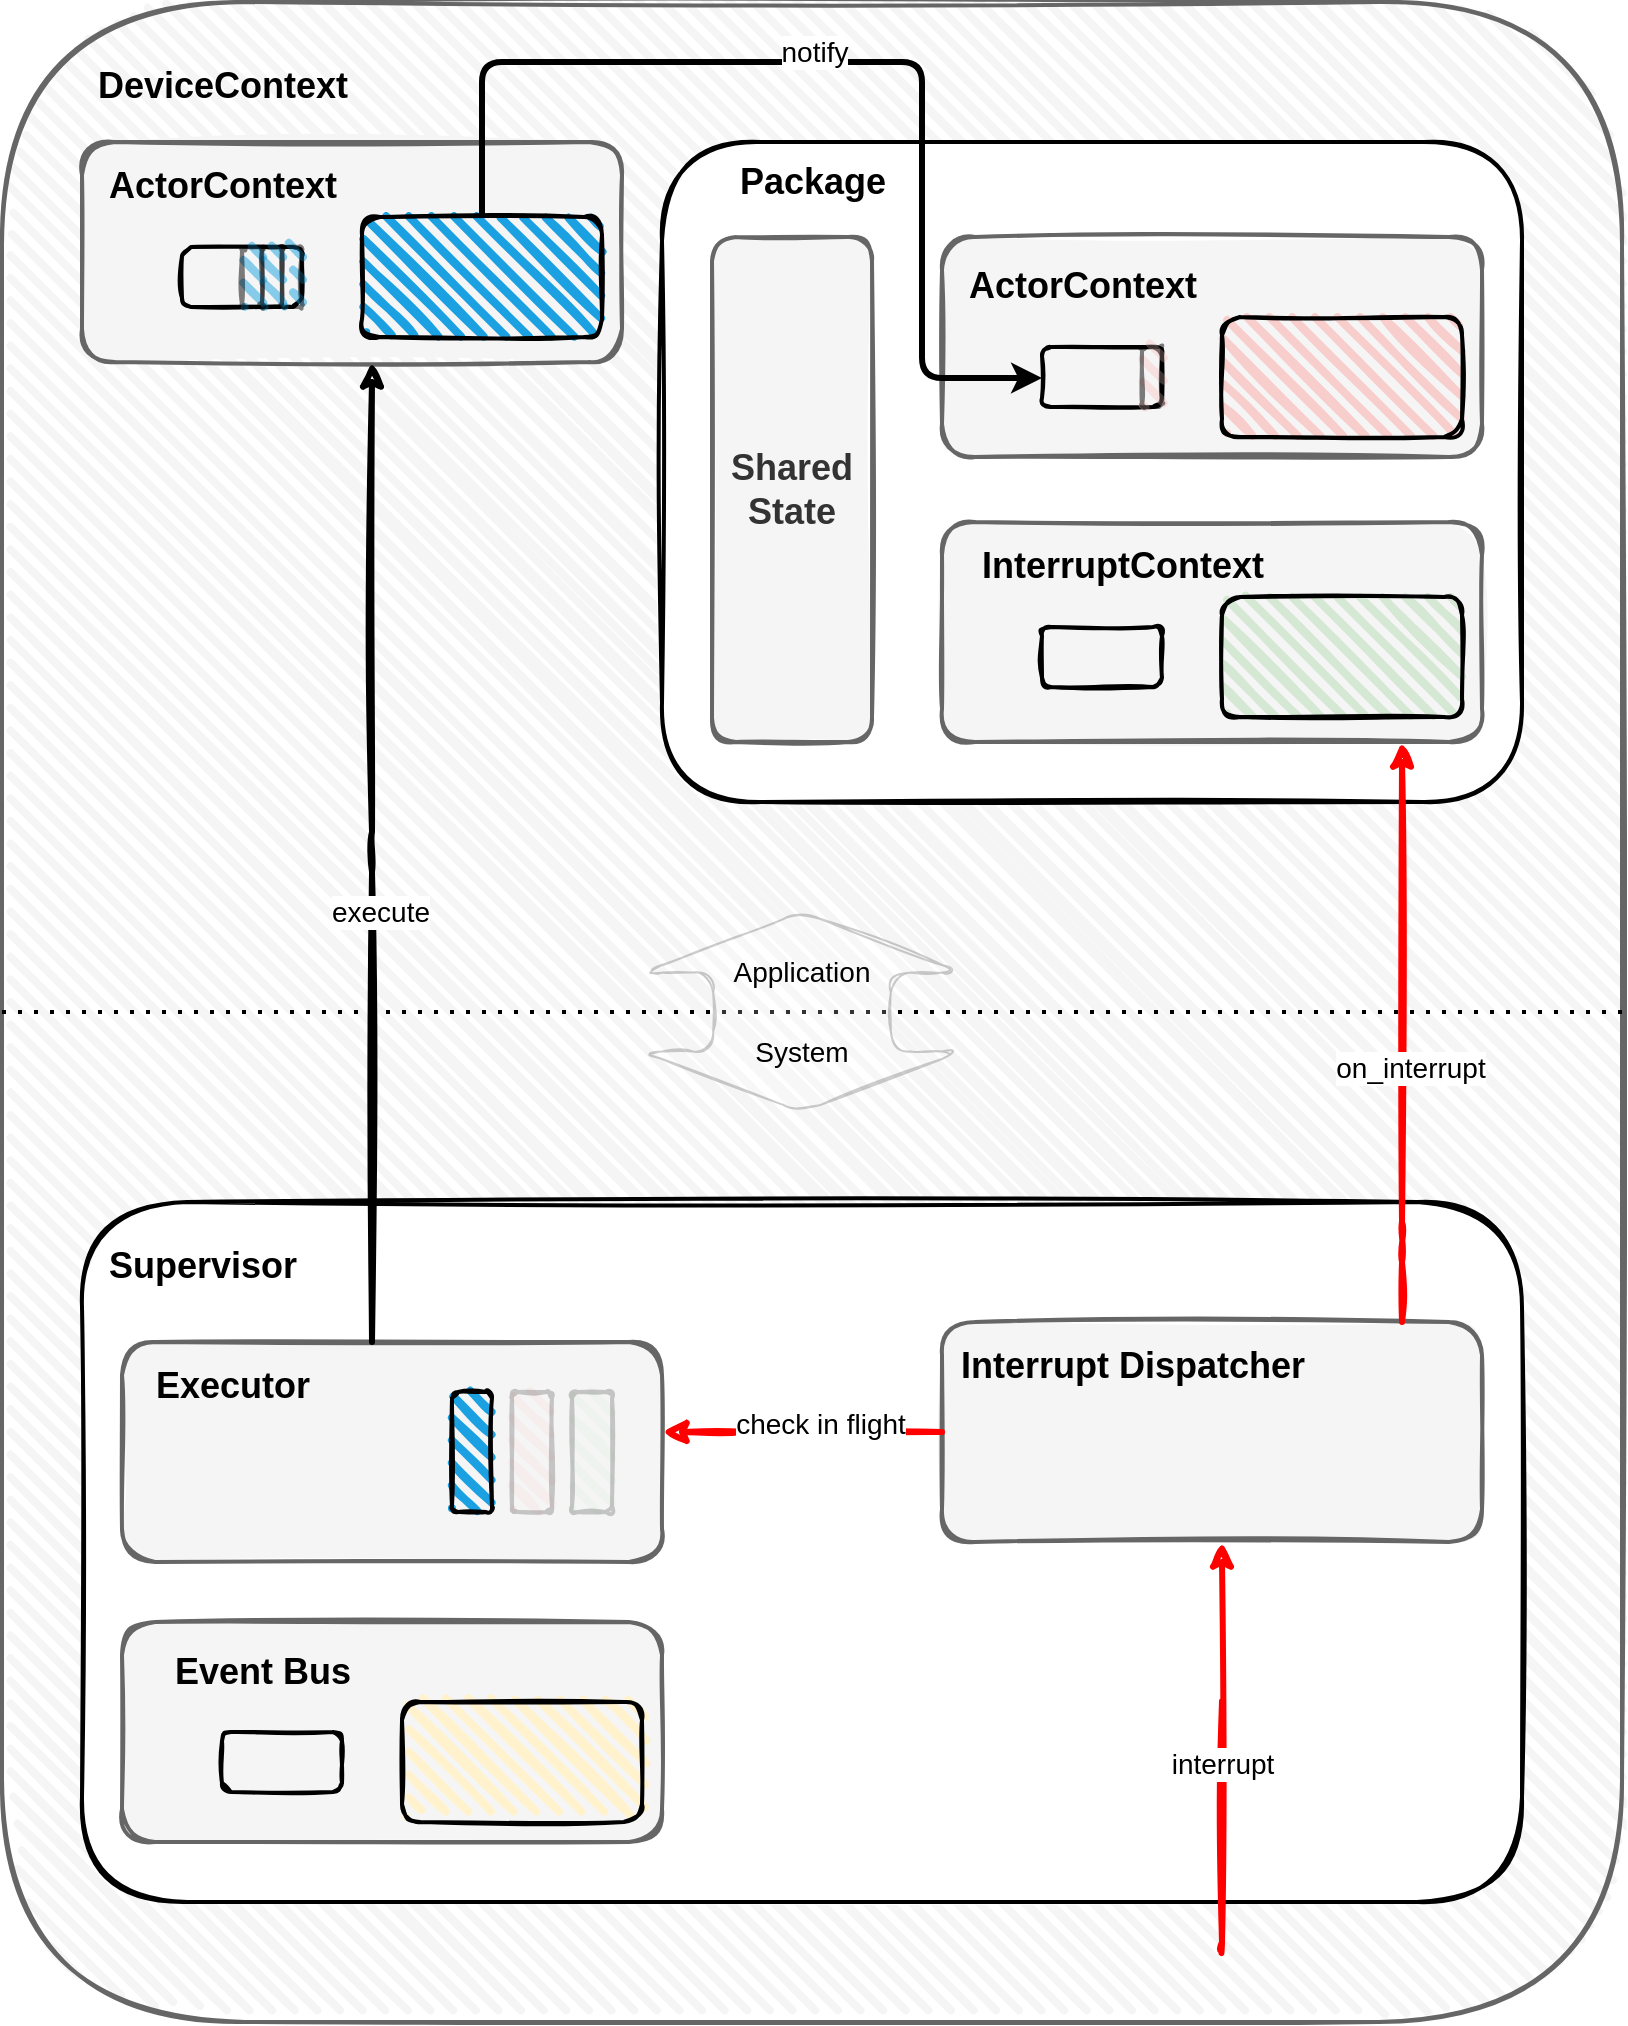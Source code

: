 <mxfile version="14.4.7" type="device"><diagram id="1Az71VBiynk50mn2ImUe" name="Page-1"><mxGraphModel dx="1850" dy="4140" grid="1" gridSize="10" guides="1" tooltips="1" connect="1" arrows="1" fold="1" page="1" pageScale="1" pageWidth="850" pageHeight="1100" math="0" shadow="0"><root><mxCell id="0"/><mxCell id="1" parent="0"/><mxCell id="sPYh8LxeIvWDvicL345k-53" value="" style="rounded=1;whiteSpace=wrap;html=1;strokeWidth=2;fillWeight=4;hachureGap=8;hachureAngle=45;sketch=1;shadow=0;glass=0;fillColor=#f5f5f5;strokeColor=#666666;fontColor=#333333;" vertex="1" parent="1"><mxGeometry y="-100" width="810" height="1010" as="geometry"/></mxCell><mxCell id="sPYh8LxeIvWDvicL345k-83" value="" style="rounded=1;whiteSpace=wrap;html=1;strokeWidth=2;fillWeight=4;hachureGap=8;hachureAngle=45;sketch=1;shadow=0;glass=0;" vertex="1" parent="1"><mxGeometry x="40" y="500" width="720" height="350" as="geometry"/></mxCell><mxCell id="sPYh8LxeIvWDvicL345k-94" value="" style="rounded=1;whiteSpace=wrap;html=1;strokeWidth=2;fillWeight=4;hachureGap=8;hachureAngle=45;sketch=1;shadow=0;glass=0;fillColor=#f5f5f5;strokeColor=#666666;fontColor=#333333;fillStyle=solid;" vertex="1" parent="1"><mxGeometry x="60" y="570" width="270" height="110" as="geometry"/></mxCell><mxCell id="sPYh8LxeIvWDvicL345k-54" value="&lt;font style=&quot;font-size: 18px&quot;&gt;DeviceContext&lt;/font&gt;" style="text;strokeColor=none;fillColor=none;html=1;fontSize=24;fontStyle=1;verticalAlign=middle;align=center;" vertex="1" parent="1"><mxGeometry x="60" y="-80" width="100" height="40" as="geometry"/></mxCell><mxCell id="sPYh8LxeIvWDvicL345k-64" value="" style="rounded=1;whiteSpace=wrap;html=1;strokeWidth=2;fillWeight=4;hachureGap=8;hachureAngle=45;sketch=1;shadow=0;glass=0;fillStyle=solid;" vertex="1" parent="1"><mxGeometry x="330" y="-30" width="430" height="330" as="geometry"/></mxCell><mxCell id="sPYh8LxeIvWDvicL345k-65" value="" style="rounded=1;whiteSpace=wrap;html=1;strokeWidth=2;fillWeight=4;hachureGap=8;hachureAngle=45;sketch=1;shadow=0;glass=0;fillStyle=solid;fillColor=#f5f5f5;strokeColor=#666666;fontColor=#333333;" vertex="1" parent="1"><mxGeometry x="470" y="17.5" width="270" height="110" as="geometry"/></mxCell><mxCell id="sPYh8LxeIvWDvicL345k-66" value="" style="rounded=1;whiteSpace=wrap;html=1;strokeWidth=2;fillWeight=4;hachureGap=8;hachureAngle=45;sketch=1;shadow=0;glass=0;fillStyle=solid;fillColor=#f5f5f5;strokeColor=#666666;fontColor=#333333;" vertex="1" parent="1"><mxGeometry x="470" y="160" width="270" height="110" as="geometry"/></mxCell><mxCell id="sPYh8LxeIvWDvicL345k-67" value="" style="rounded=1;whiteSpace=wrap;html=1;strokeWidth=2;fillWeight=4;hachureGap=8;hachureAngle=45;sketch=1;shadow=0;glass=0;fillColor=#f5f5f5;strokeColor=#666666;fontColor=#333333;fillStyle=solid;" vertex="1" parent="1"><mxGeometry x="40" y="-30" width="270" height="110" as="geometry"/></mxCell><mxCell id="sPYh8LxeIvWDvicL345k-68" value="" style="rounded=1;whiteSpace=wrap;html=1;strokeWidth=2;fillWeight=4;hachureGap=8;hachureAngle=45;fillColor=#1ba1e2;sketch=1;" vertex="1" parent="1"><mxGeometry x="180" y="7.5" width="120" height="60" as="geometry"/></mxCell><mxCell id="sPYh8LxeIvWDvicL345k-69" value="&lt;font style=&quot;font-size: 18px&quot;&gt;ActorContext&lt;/font&gt;" style="text;strokeColor=none;fillColor=none;html=1;fontSize=24;fontStyle=1;verticalAlign=middle;align=center;" vertex="1" parent="1"><mxGeometry x="60" y="-30" width="100" height="40" as="geometry"/></mxCell><mxCell id="sPYh8LxeIvWDvicL345k-70" value="" style="rounded=1;whiteSpace=wrap;html=1;strokeWidth=2;fillWeight=4;hachureGap=8;hachureAngle=45;sketch=1;fillColor=none;" vertex="1" parent="1"><mxGeometry x="90" y="22.5" width="60" height="30" as="geometry"/></mxCell><mxCell id="sPYh8LxeIvWDvicL345k-71" value="" style="rounded=1;whiteSpace=wrap;html=1;strokeWidth=2;fillWeight=4;hachureGap=8;hachureAngle=45;sketch=1;fillColor=#1BA1E2;fillStyle=auto;opacity=50;" vertex="1" parent="1"><mxGeometry x="140" y="22.5" width="10" height="30" as="geometry"/></mxCell><mxCell id="sPYh8LxeIvWDvicL345k-72" value="" style="rounded=1;whiteSpace=wrap;html=1;strokeWidth=2;fillWeight=4;hachureGap=8;hachureAngle=45;sketch=1;fillColor=#1BA1E2;fillStyle=auto;opacity=50;" vertex="1" parent="1"><mxGeometry x="130" y="22.5" width="10" height="30" as="geometry"/></mxCell><mxCell id="sPYh8LxeIvWDvicL345k-73" value="" style="rounded=1;whiteSpace=wrap;html=1;strokeWidth=2;fillWeight=4;hachureGap=8;hachureAngle=45;sketch=1;fillColor=#1BA1E2;fillStyle=auto;opacity=50;" vertex="1" parent="1"><mxGeometry x="120" y="22.5" width="10" height="30" as="geometry"/></mxCell><mxCell id="sPYh8LxeIvWDvicL345k-74" value="" style="rounded=1;whiteSpace=wrap;html=1;strokeWidth=2;fillWeight=4;hachureGap=8;hachureAngle=45;fillColor=#d5e8d4;sketch=1;fillStyle=auto;" vertex="1" parent="1"><mxGeometry x="610" y="197.5" width="120" height="60" as="geometry"/></mxCell><mxCell id="sPYh8LxeIvWDvicL345k-75" value="&lt;font style=&quot;font-size: 18px&quot;&gt;InterruptContext&lt;/font&gt;" style="text;strokeColor=none;fillColor=none;html=1;fontSize=24;fontStyle=1;verticalAlign=middle;align=center;" vertex="1" parent="1"><mxGeometry x="510" y="160" width="100" height="40" as="geometry"/></mxCell><mxCell id="sPYh8LxeIvWDvicL345k-76" value="" style="rounded=1;whiteSpace=wrap;html=1;strokeWidth=2;fillWeight=4;hachureGap=8;hachureAngle=45;fillColor=#f8cecc;sketch=1;" vertex="1" parent="1"><mxGeometry x="610" y="57.5" width="120" height="60" as="geometry"/></mxCell><mxCell id="sPYh8LxeIvWDvicL345k-77" value="&lt;font style=&quot;font-size: 18px&quot;&gt;ActorContext&lt;/font&gt;" style="text;strokeColor=none;fillColor=none;html=1;fontSize=24;fontStyle=1;verticalAlign=middle;align=center;" vertex="1" parent="1"><mxGeometry x="490" y="20" width="100" height="40" as="geometry"/></mxCell><mxCell id="sPYh8LxeIvWDvicL345k-78" value="" style="rounded=1;whiteSpace=wrap;html=1;strokeWidth=2;fillWeight=4;hachureGap=8;hachureAngle=45;sketch=1;fillColor=none;" vertex="1" parent="1"><mxGeometry x="520" y="72.5" width="60" height="30" as="geometry"/></mxCell><mxCell id="sPYh8LxeIvWDvicL345k-79" value="" style="rounded=1;whiteSpace=wrap;html=1;strokeWidth=2;fillWeight=4;hachureGap=8;hachureAngle=45;sketch=1;fillColor=#f8cecc;opacity=50;" vertex="1" parent="1"><mxGeometry x="570" y="72.5" width="10" height="30" as="geometry"/></mxCell><mxCell id="sPYh8LxeIvWDvicL345k-80" value="" style="rounded=1;whiteSpace=wrap;html=1;strokeWidth=2;fillWeight=4;hachureGap=8;hachureAngle=45;sketch=1;fillColor=none;" vertex="1" parent="1"><mxGeometry x="520" y="212.5" width="60" height="30" as="geometry"/></mxCell><mxCell id="sPYh8LxeIvWDvicL345k-81" value="&lt;font style=&quot;font-size: 18px&quot;&gt;Package&lt;/font&gt;" style="text;strokeColor=none;fillColor=none;html=1;fontSize=24;fontStyle=1;verticalAlign=middle;align=center;" vertex="1" parent="1"><mxGeometry x="355" y="-32.5" width="100" height="40" as="geometry"/></mxCell><mxCell id="sPYh8LxeIvWDvicL345k-82" value="&lt;div&gt;&lt;font style=&quot;font-size: 18px&quot;&gt;&lt;b&gt;Shared&lt;/b&gt;&lt;/font&gt;&lt;/div&gt;&lt;div&gt;&lt;font style=&quot;font-size: 18px&quot;&gt;&lt;b&gt;State&lt;/b&gt;&lt;/font&gt;&lt;/div&gt;" style="rounded=1;whiteSpace=wrap;html=1;strokeWidth=2;fillWeight=4;hachureGap=8;hachureAngle=45;sketch=1;shadow=0;glass=0;fillStyle=solid;fillColor=#f5f5f5;strokeColor=#666666;fontColor=#333333;" vertex="1" parent="1"><mxGeometry x="355" y="17.5" width="80" height="252.5" as="geometry"/></mxCell><mxCell id="sPYh8LxeIvWDvicL345k-84" value="&lt;font style=&quot;font-size: 18px&quot;&gt;Supervisor&lt;/font&gt;" style="text;strokeColor=none;fillColor=none;html=1;fontSize=24;fontStyle=1;verticalAlign=middle;align=center;" vertex="1" parent="1"><mxGeometry x="50" y="510.0" width="100" height="40" as="geometry"/></mxCell><mxCell id="sPYh8LxeIvWDvicL345k-88" value="&lt;font style=&quot;font-size: 18px&quot;&gt;Executor&lt;/font&gt;" style="text;strokeColor=none;fillColor=none;html=1;fontSize=24;fontStyle=1;verticalAlign=middle;align=center;" vertex="1" parent="1"><mxGeometry x="65" y="570" width="100" height="40" as="geometry"/></mxCell><mxCell id="sPYh8LxeIvWDvicL345k-91" value="" style="rounded=1;whiteSpace=wrap;html=1;strokeWidth=2;fillWeight=4;hachureGap=8;hachureAngle=45;fillColor=#1ba1e2;sketch=1;" vertex="1" parent="1"><mxGeometry x="225" y="595" width="20" height="60" as="geometry"/></mxCell><mxCell id="sPYh8LxeIvWDvicL345k-92" value="" style="rounded=1;whiteSpace=wrap;html=1;strokeWidth=2;fillWeight=4;hachureGap=8;hachureAngle=45;fillColor=#f8cecc;sketch=1;opacity=20;" vertex="1" parent="1"><mxGeometry x="255" y="595" width="20" height="60" as="geometry"/></mxCell><mxCell id="sPYh8LxeIvWDvicL345k-93" value="" style="rounded=1;whiteSpace=wrap;html=1;strokeWidth=2;fillWeight=4;hachureGap=8;hachureAngle=45;fillColor=#d5e8d4;sketch=1;fillStyle=auto;opacity=20;" vertex="1" parent="1"><mxGeometry x="285" y="595" width="20" height="60" as="geometry"/></mxCell><mxCell id="sPYh8LxeIvWDvicL345k-95" value="" style="rounded=1;whiteSpace=wrap;html=1;strokeWidth=2;fillWeight=4;hachureGap=8;hachureAngle=45;sketch=1;shadow=0;glass=0;fillColor=#f5f5f5;strokeColor=#666666;fontColor=#333333;fillStyle=solid;" vertex="1" parent="1"><mxGeometry x="470" y="560" width="270" height="110" as="geometry"/></mxCell><mxCell id="sPYh8LxeIvWDvicL345k-96" value="&lt;font style=&quot;font-size: 18px&quot;&gt;Interrupt Dispatcher&lt;/font&gt;" style="text;strokeColor=none;fillColor=none;html=1;fontSize=24;fontStyle=1;verticalAlign=middle;align=center;" vertex="1" parent="1"><mxGeometry x="515" y="560" width="100" height="40" as="geometry"/></mxCell><mxCell id="sPYh8LxeIvWDvicL345k-101" value="" style="edgeStyle=elbowEdgeStyle;elbow=horizontal;endArrow=classic;html=1;sketch=1;jumpSize=6;strokeWidth=3;" edge="1" parent="1" source="sPYh8LxeIvWDvicL345k-94" target="sPYh8LxeIvWDvicL345k-67"><mxGeometry width="50" height="50" relative="1" as="geometry"><mxPoint x="330" y="280" as="sourcePoint"/><mxPoint x="380" y="230" as="targetPoint"/></mxGeometry></mxCell><mxCell id="sPYh8LxeIvWDvicL345k-102" value="execute" style="edgeLabel;html=1;align=center;verticalAlign=middle;resizable=0;points=[];fontSize=14;" vertex="1" connectable="0" parent="sPYh8LxeIvWDvicL345k-101"><mxGeometry x="-0.121" y="-4" relative="1" as="geometry"><mxPoint as="offset"/></mxGeometry></mxCell><mxCell id="sPYh8LxeIvWDvicL345k-107" value="" style="edgeStyle=elbowEdgeStyle;elbow=horizontal;endArrow=classic;html=1;sketch=1;jumpSize=6;strokeWidth=3;strokeColor=#FF0000;" edge="1" parent="1" target="sPYh8LxeIvWDvicL345k-95"><mxGeometry width="50" height="50" relative="1" as="geometry"><mxPoint x="610" y="749.57" as="sourcePoint"/><mxPoint x="584.41" y="-321.93" as="targetPoint"/><Array as="points"><mxPoint x="610" y="880"/></Array></mxGeometry></mxCell><mxCell id="sPYh8LxeIvWDvicL345k-108" value="interrupt" style="edgeLabel;html=1;align=center;verticalAlign=middle;resizable=0;points=[];fontSize=14;" vertex="1" connectable="0" parent="sPYh8LxeIvWDvicL345k-107"><mxGeometry x="-0.121" y="-4" relative="1" as="geometry"><mxPoint x="-4" y="-80.43" as="offset"/></mxGeometry></mxCell><mxCell id="sPYh8LxeIvWDvicL345k-109" value="" style="edgeStyle=elbowEdgeStyle;elbow=horizontal;endArrow=classic;html=1;sketch=1;jumpSize=6;strokeWidth=3;strokeColor=#FF0000;" edge="1" parent="1" source="sPYh8LxeIvWDvicL345k-95" target="sPYh8LxeIvWDvicL345k-94"><mxGeometry width="50" height="50" relative="1" as="geometry"><mxPoint x="450" y="360.0" as="sourcePoint"/><mxPoint x="450.41" y="520.0" as="targetPoint"/><Array as="points"><mxPoint x="380" y="615"/><mxPoint x="450.41" y="300.0"/></Array></mxGeometry></mxCell><mxCell id="sPYh8LxeIvWDvicL345k-110" value="check in flight" style="edgeLabel;html=1;align=center;verticalAlign=middle;resizable=0;points=[];fontSize=14;" vertex="1" connectable="0" parent="sPYh8LxeIvWDvicL345k-109"><mxGeometry x="-0.121" y="-4" relative="1" as="geometry"><mxPoint as="offset"/></mxGeometry></mxCell><mxCell id="sPYh8LxeIvWDvicL345k-112" value="" style="edgeStyle=elbowEdgeStyle;elbow=horizontal;endArrow=classic;html=1;sketch=1;jumpSize=6;strokeWidth=3;strokeColor=#FF0000;" edge="1" parent="1" source="sPYh8LxeIvWDvicL345k-95" target="sPYh8LxeIvWDvicL345k-66"><mxGeometry width="50" height="50" relative="1" as="geometry"><mxPoint x="610" y="690" as="sourcePoint"/><mxPoint x="610.143" y="570.43" as="targetPoint"/><Array as="points"><mxPoint x="700" y="520"/></Array></mxGeometry></mxCell><mxCell id="sPYh8LxeIvWDvicL345k-113" value="on_interrupt" style="edgeLabel;html=1;align=center;verticalAlign=middle;resizable=0;points=[];fontSize=14;" vertex="1" connectable="0" parent="sPYh8LxeIvWDvicL345k-112"><mxGeometry x="-0.121" y="-4" relative="1" as="geometry"><mxPoint as="offset"/></mxGeometry></mxCell><mxCell id="sPYh8LxeIvWDvicL345k-114" value="" style="endArrow=none;dashed=1;html=1;dashPattern=1 3;strokeWidth=2;fontSize=14;entryX=1;entryY=0.5;entryDx=0;entryDy=0;exitX=0;exitY=0.5;exitDx=0;exitDy=0;" edge="1" parent="1" source="sPYh8LxeIvWDvicL345k-53" target="sPYh8LxeIvWDvicL345k-53"><mxGeometry width="50" height="50" relative="1" as="geometry"><mxPoint x="10" y="345" as="sourcePoint"/><mxPoint x="770" y="340" as="targetPoint"/></mxGeometry></mxCell><mxCell id="sPYh8LxeIvWDvicL345k-116" value="" style="rounded=1;whiteSpace=wrap;html=1;strokeWidth=2;fillWeight=4;hachureGap=8;hachureAngle=45;sketch=1;shadow=0;glass=0;fillStyle=solid;fillColor=#f5f5f5;strokeColor=#666666;fontColor=#333333;" vertex="1" parent="1"><mxGeometry x="60" y="710" width="270" height="110" as="geometry"/></mxCell><mxCell id="sPYh8LxeIvWDvicL345k-117" value="" style="rounded=1;whiteSpace=wrap;html=1;strokeWidth=2;fillWeight=4;hachureGap=8;hachureAngle=45;fillColor=#fff2cc;sketch=1;" vertex="1" parent="1"><mxGeometry x="200" y="750" width="120" height="60" as="geometry"/></mxCell><mxCell id="sPYh8LxeIvWDvicL345k-118" value="&lt;font style=&quot;font-size: 18px&quot;&gt;Event Bus&lt;br&gt;&lt;/font&gt;" style="text;strokeColor=none;fillColor=none;html=1;fontSize=24;fontStyle=1;verticalAlign=middle;align=center;" vertex="1" parent="1"><mxGeometry x="80" y="712.5" width="100" height="40" as="geometry"/></mxCell><mxCell id="sPYh8LxeIvWDvicL345k-119" value="" style="rounded=1;whiteSpace=wrap;html=1;strokeWidth=2;fillWeight=4;hachureGap=8;hachureAngle=45;sketch=1;fillColor=none;" vertex="1" parent="1"><mxGeometry x="110" y="765" width="60" height="30" as="geometry"/></mxCell><mxCell id="sPYh8LxeIvWDvicL345k-121" value="" style="shape=doubleArrow;direction=south;whiteSpace=wrap;html=1;rounded=1;shadow=0;glass=0;sketch=1;strokeColor=#000000;strokeWidth=1;fillColor=#ffffff;gradientColor=none;fontSize=14;opacity=20;arrowWidth=0.555;arrowSize=0.303;" vertex="1" parent="1"><mxGeometry x="320" y="355" width="160" height="100" as="geometry"/></mxCell><mxCell id="sPYh8LxeIvWDvicL345k-122" value="Application" style="text;html=1;strokeColor=none;fillColor=none;align=center;verticalAlign=middle;whiteSpace=wrap;rounded=0;shadow=0;glass=0;sketch=1;fontSize=14;opacity=20;" vertex="1" parent="1"><mxGeometry x="380" y="375" width="40" height="20" as="geometry"/></mxCell><mxCell id="sPYh8LxeIvWDvicL345k-123" value="System" style="text;html=1;strokeColor=none;fillColor=none;align=center;verticalAlign=middle;whiteSpace=wrap;rounded=0;shadow=0;glass=0;sketch=1;fontSize=14;opacity=20;" vertex="1" parent="1"><mxGeometry x="380" y="415" width="40" height="20" as="geometry"/></mxCell><mxCell id="sPYh8LxeIvWDvicL345k-130" value="" style="edgeStyle=segmentEdgeStyle;endArrow=classic;html=1;strokeWidth=3;fontSize=14;" edge="1" parent="1" source="sPYh8LxeIvWDvicL345k-68" target="sPYh8LxeIvWDvicL345k-78"><mxGeometry width="50" height="50" relative="1" as="geometry"><mxPoint x="450" y="230" as="sourcePoint"/><mxPoint x="500" y="180" as="targetPoint"/><Array as="points"><mxPoint x="240" y="-70"/><mxPoint x="460" y="-70"/><mxPoint x="460" y="88"/></Array></mxGeometry></mxCell><mxCell id="sPYh8LxeIvWDvicL345k-131" value="notify" style="edgeLabel;html=1;align=center;verticalAlign=middle;resizable=0;points=[];fontSize=14;" vertex="1" connectable="0" parent="sPYh8LxeIvWDvicL345k-130"><mxGeometry x="-0.059" y="5" relative="1" as="geometry"><mxPoint x="1" as="offset"/></mxGeometry></mxCell></root></mxGraphModel></diagram></mxfile>